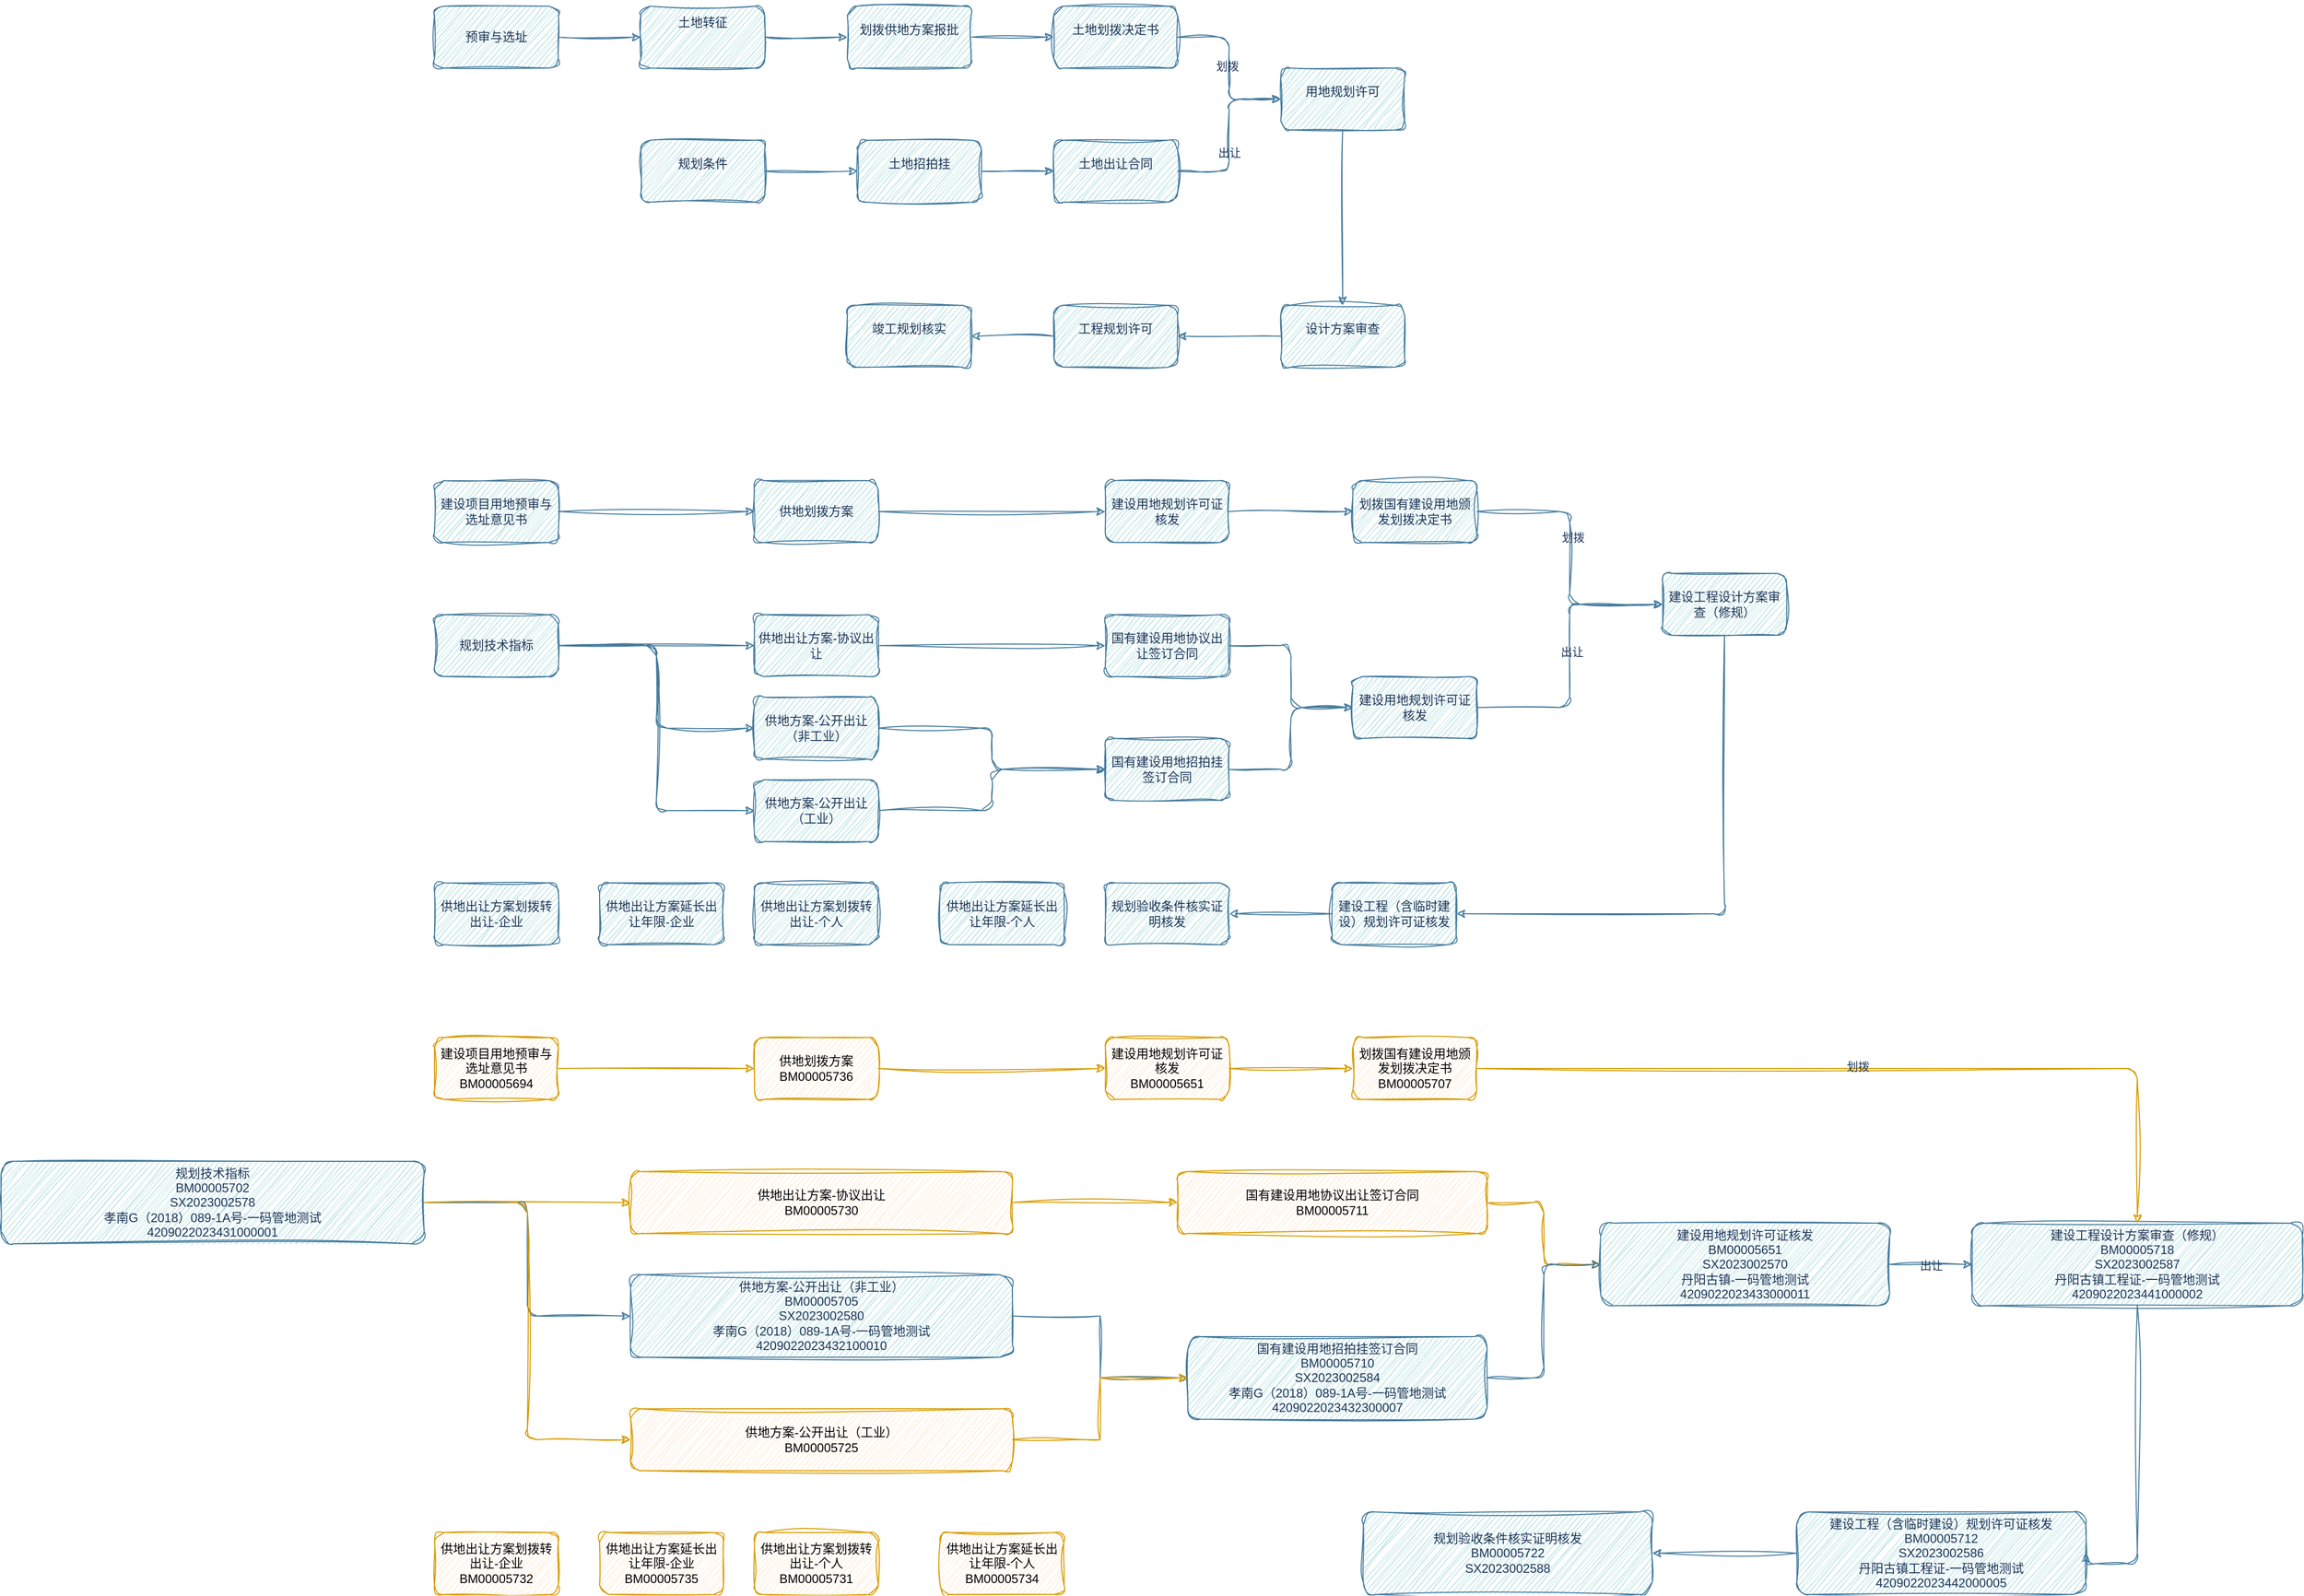 <mxfile version="21.7.2" type="github">
  <diagram name="第 1 页" id="aw-wVuxeQRiTpPF4VpSv">
    <mxGraphModel dx="3295" dy="557" grid="1" gridSize="10" guides="1" tooltips="1" connect="1" arrows="1" fold="1" page="1" pageScale="1" pageWidth="2339" pageHeight="3300" math="0" shadow="0">
      <root>
        <mxCell id="0" />
        <mxCell id="1" parent="0" />
        <mxCell id="XbH7AC_qgNwCNuD4yxMm-6" value="" style="edgeStyle=orthogonalEdgeStyle;rounded=1;orthogonalLoop=1;jettySize=auto;html=1;sketch=1;curveFitting=1;jiggle=2;labelBackgroundColor=none;strokeColor=#457B9D;fontColor=default;" parent="1" source="XbH7AC_qgNwCNuD4yxMm-3" target="XbH7AC_qgNwCNuD4yxMm-5" edge="1">
          <mxGeometry relative="1" as="geometry" />
        </mxCell>
        <mxCell id="XbH7AC_qgNwCNuD4yxMm-3" value="预审与选址" style="rounded=1;whiteSpace=wrap;html=1;sketch=1;curveFitting=1;jiggle=2;labelBackgroundColor=none;fillColor=#A8DADC;strokeColor=#457B9D;fontColor=#1D3557;" parent="1" vertex="1">
          <mxGeometry x="410" y="330" width="120" height="60" as="geometry" />
        </mxCell>
        <mxCell id="XbH7AC_qgNwCNuD4yxMm-8" value="" style="edgeStyle=orthogonalEdgeStyle;rounded=1;orthogonalLoop=1;jettySize=auto;html=1;sketch=1;curveFitting=1;jiggle=2;labelBackgroundColor=none;strokeColor=#457B9D;fontColor=default;" parent="1" source="XbH7AC_qgNwCNuD4yxMm-5" target="XbH7AC_qgNwCNuD4yxMm-7" edge="1">
          <mxGeometry relative="1" as="geometry" />
        </mxCell>
        <mxCell id="XbH7AC_qgNwCNuD4yxMm-5" value="&#xa;土地转征&#xa;&#xa;&#xa;" style="rounded=1;whiteSpace=wrap;html=1;sketch=1;curveFitting=1;jiggle=2;labelBackgroundColor=none;fillColor=#A8DADC;strokeColor=#457B9D;fontColor=#1D3557;" parent="1" vertex="1">
          <mxGeometry x="610" y="330" width="120" height="60" as="geometry" />
        </mxCell>
        <mxCell id="XbH7AC_qgNwCNuD4yxMm-10" value="" style="edgeStyle=orthogonalEdgeStyle;rounded=1;orthogonalLoop=1;jettySize=auto;html=1;sketch=1;curveFitting=1;jiggle=2;labelBackgroundColor=none;strokeColor=#457B9D;fontColor=default;" parent="1" source="XbH7AC_qgNwCNuD4yxMm-7" target="XbH7AC_qgNwCNuD4yxMm-9" edge="1">
          <mxGeometry relative="1" as="geometry" />
        </mxCell>
        <mxCell id="XbH7AC_qgNwCNuD4yxMm-7" value="&#xa;划拨供地方案报批&#xa;&#xa;" style="rounded=1;whiteSpace=wrap;html=1;sketch=1;curveFitting=1;jiggle=2;labelBackgroundColor=none;fillColor=#A8DADC;strokeColor=#457B9D;fontColor=#1D3557;" parent="1" vertex="1">
          <mxGeometry x="810" y="330" width="120" height="60" as="geometry" />
        </mxCell>
        <mxCell id="XbH7AC_qgNwCNuD4yxMm-21" value="" style="edgeStyle=orthogonalEdgeStyle;rounded=1;orthogonalLoop=1;jettySize=auto;html=1;sketch=1;curveFitting=1;jiggle=2;labelBackgroundColor=none;strokeColor=#457B9D;fontColor=default;" parent="1" source="XbH7AC_qgNwCNuD4yxMm-9" target="XbH7AC_qgNwCNuD4yxMm-20" edge="1">
          <mxGeometry relative="1" as="geometry" />
        </mxCell>
        <mxCell id="XbH7AC_qgNwCNuD4yxMm-24" value="划拨" style="edgeLabel;html=1;align=center;verticalAlign=middle;resizable=0;points=[];sketch=1;curveFitting=1;jiggle=2;rounded=1;labelBackgroundColor=none;fontColor=#1D3557;" parent="XbH7AC_qgNwCNuD4yxMm-21" vertex="1" connectable="0">
          <mxGeometry x="-0.025" y="-2" relative="1" as="geometry">
            <mxPoint as="offset" />
          </mxGeometry>
        </mxCell>
        <mxCell id="XbH7AC_qgNwCNuD4yxMm-9" value="&#xa;土地划拨决定书&#xa;&#xa;" style="rounded=1;whiteSpace=wrap;html=1;sketch=1;curveFitting=1;jiggle=2;labelBackgroundColor=none;fillColor=#A8DADC;strokeColor=#457B9D;fontColor=#1D3557;" parent="1" vertex="1">
          <mxGeometry x="1010" y="330" width="120" height="60" as="geometry" />
        </mxCell>
        <mxCell id="XbH7AC_qgNwCNuD4yxMm-15" value="" style="edgeStyle=orthogonalEdgeStyle;rounded=1;orthogonalLoop=1;jettySize=auto;html=1;sketch=1;curveFitting=1;jiggle=2;labelBackgroundColor=none;strokeColor=#457B9D;fontColor=default;" parent="1" source="XbH7AC_qgNwCNuD4yxMm-16" target="XbH7AC_qgNwCNuD4yxMm-18" edge="1">
          <mxGeometry relative="1" as="geometry" />
        </mxCell>
        <mxCell id="XbH7AC_qgNwCNuD4yxMm-16" value="&#xa;规划条件&#xa;&#xa;" style="rounded=1;whiteSpace=wrap;html=1;sketch=1;curveFitting=1;jiggle=2;labelBackgroundColor=none;fillColor=#A8DADC;strokeColor=#457B9D;fontColor=#1D3557;" parent="1" vertex="1">
          <mxGeometry x="610" y="460" width="120" height="60" as="geometry" />
        </mxCell>
        <mxCell id="XbH7AC_qgNwCNuD4yxMm-17" value="" style="edgeStyle=orthogonalEdgeStyle;rounded=1;orthogonalLoop=1;jettySize=auto;html=1;sketch=1;curveFitting=1;jiggle=2;labelBackgroundColor=none;strokeColor=#457B9D;fontColor=default;" parent="1" source="XbH7AC_qgNwCNuD4yxMm-18" target="XbH7AC_qgNwCNuD4yxMm-19" edge="1">
          <mxGeometry relative="1" as="geometry" />
        </mxCell>
        <mxCell id="XbH7AC_qgNwCNuD4yxMm-18" value="&#xa;土地招拍挂&#xa;&#xa;" style="rounded=1;whiteSpace=wrap;html=1;sketch=1;curveFitting=1;jiggle=2;labelBackgroundColor=none;fillColor=#A8DADC;strokeColor=#457B9D;fontColor=#1D3557;" parent="1" vertex="1">
          <mxGeometry x="820" y="460" width="120" height="60" as="geometry" />
        </mxCell>
        <mxCell id="XbH7AC_qgNwCNuD4yxMm-22" style="edgeStyle=orthogonalEdgeStyle;rounded=1;orthogonalLoop=1;jettySize=auto;html=1;entryX=0;entryY=0.5;entryDx=0;entryDy=0;sketch=1;curveFitting=1;jiggle=2;labelBackgroundColor=none;strokeColor=#457B9D;fontColor=default;" parent="1" source="XbH7AC_qgNwCNuD4yxMm-19" target="XbH7AC_qgNwCNuD4yxMm-20" edge="1">
          <mxGeometry relative="1" as="geometry" />
        </mxCell>
        <mxCell id="XbH7AC_qgNwCNuD4yxMm-23" value="出让" style="edgeLabel;html=1;align=center;verticalAlign=middle;resizable=0;points=[];sketch=1;curveFitting=1;jiggle=2;rounded=1;labelBackgroundColor=none;fontColor=#1D3557;" parent="XbH7AC_qgNwCNuD4yxMm-22" vertex="1" connectable="0">
          <mxGeometry x="-0.2" relative="1" as="geometry">
            <mxPoint as="offset" />
          </mxGeometry>
        </mxCell>
        <mxCell id="XbH7AC_qgNwCNuD4yxMm-19" value="&#xa;土地出让合同&#xa;&#xa;" style="rounded=1;whiteSpace=wrap;html=1;sketch=1;curveFitting=1;jiggle=2;labelBackgroundColor=none;fillColor=#A8DADC;strokeColor=#457B9D;fontColor=#1D3557;" parent="1" vertex="1">
          <mxGeometry x="1010" y="460" width="120" height="60" as="geometry" />
        </mxCell>
        <mxCell id="XbH7AC_qgNwCNuD4yxMm-27" value="" style="edgeStyle=orthogonalEdgeStyle;rounded=1;orthogonalLoop=1;jettySize=auto;html=1;sketch=1;curveFitting=1;jiggle=2;labelBackgroundColor=none;strokeColor=#457B9D;fontColor=default;" parent="1" source="XbH7AC_qgNwCNuD4yxMm-20" target="XbH7AC_qgNwCNuD4yxMm-26" edge="1">
          <mxGeometry relative="1" as="geometry" />
        </mxCell>
        <mxCell id="XbH7AC_qgNwCNuD4yxMm-20" value="&#xa;用地规划许可&#xa;&#xa;" style="rounded=1;whiteSpace=wrap;html=1;sketch=1;curveFitting=1;jiggle=2;labelBackgroundColor=none;fillColor=#A8DADC;strokeColor=#457B9D;fontColor=#1D3557;" parent="1" vertex="1">
          <mxGeometry x="1230" y="390" width="120" height="60" as="geometry" />
        </mxCell>
        <mxCell id="XbH7AC_qgNwCNuD4yxMm-30" value="" style="edgeStyle=orthogonalEdgeStyle;rounded=1;orthogonalLoop=1;jettySize=auto;html=1;sketch=1;curveFitting=1;jiggle=2;labelBackgroundColor=none;strokeColor=#457B9D;fontColor=default;" parent="1" source="XbH7AC_qgNwCNuD4yxMm-26" target="XbH7AC_qgNwCNuD4yxMm-29" edge="1">
          <mxGeometry relative="1" as="geometry" />
        </mxCell>
        <mxCell id="XbH7AC_qgNwCNuD4yxMm-26" value="&#xa;设计方案审查&#xa;&#xa;" style="rounded=1;whiteSpace=wrap;html=1;sketch=1;curveFitting=1;jiggle=2;labelBackgroundColor=none;fillColor=#A8DADC;strokeColor=#457B9D;fontColor=#1D3557;" parent="1" vertex="1">
          <mxGeometry x="1230" y="620" width="120" height="60" as="geometry" />
        </mxCell>
        <mxCell id="XbH7AC_qgNwCNuD4yxMm-32" value="" style="edgeStyle=orthogonalEdgeStyle;rounded=1;orthogonalLoop=1;jettySize=auto;html=1;sketch=1;curveFitting=1;jiggle=2;labelBackgroundColor=none;strokeColor=#457B9D;fontColor=default;" parent="1" source="XbH7AC_qgNwCNuD4yxMm-29" target="XbH7AC_qgNwCNuD4yxMm-31" edge="1">
          <mxGeometry relative="1" as="geometry" />
        </mxCell>
        <mxCell id="XbH7AC_qgNwCNuD4yxMm-29" value="&#xa;工程规划许可 &#xa;&#xa;" style="rounded=1;whiteSpace=wrap;html=1;sketch=1;curveFitting=1;jiggle=2;labelBackgroundColor=none;fillColor=#A8DADC;strokeColor=#457B9D;fontColor=#1D3557;" parent="1" vertex="1">
          <mxGeometry x="1010" y="620" width="120" height="60" as="geometry" />
        </mxCell>
        <mxCell id="XbH7AC_qgNwCNuD4yxMm-31" value="&#xa;竣工规划核实&#xa;&#xa;" style="rounded=1;whiteSpace=wrap;html=1;sketch=1;curveFitting=1;jiggle=2;labelBackgroundColor=none;fillColor=#A8DADC;strokeColor=#457B9D;fontColor=#1D3557;" parent="1" vertex="1">
          <mxGeometry x="810" y="620" width="120" height="60" as="geometry" />
        </mxCell>
        <mxCell id="GNi9PzP3OeLfMleuXuzR-27" value="" style="edgeStyle=orthogonalEdgeStyle;rounded=1;orthogonalLoop=1;jettySize=auto;html=1;entryX=0;entryY=0.5;entryDx=0;entryDy=0;sketch=1;curveFitting=1;jiggle=2;labelBackgroundColor=none;strokeColor=#457B9D;fontColor=default;" parent="1" source="GNi9PzP3OeLfMleuXuzR-2" target="GNi9PzP3OeLfMleuXuzR-25" edge="1">
          <mxGeometry relative="1" as="geometry" />
        </mxCell>
        <mxCell id="GNi9PzP3OeLfMleuXuzR-2" value="建设项目用地预审与选址意见书" style="rounded=1;whiteSpace=wrap;html=1;sketch=1;curveFitting=1;jiggle=2;labelBackgroundColor=none;fillColor=#A8DADC;strokeColor=#457B9D;fontColor=#1D3557;" parent="1" vertex="1">
          <mxGeometry x="410" y="790" width="120" height="60" as="geometry" />
        </mxCell>
        <mxCell id="GNi9PzP3OeLfMleuXuzR-44" style="edgeStyle=orthogonalEdgeStyle;rounded=1;orthogonalLoop=1;jettySize=auto;html=1;sketch=1;curveFitting=1;jiggle=2;labelBackgroundColor=none;strokeColor=#457B9D;fontColor=default;" parent="1" source="GNi9PzP3OeLfMleuXuzR-11" target="GNi9PzP3OeLfMleuXuzR-31" edge="1">
          <mxGeometry relative="1" as="geometry" />
        </mxCell>
        <mxCell id="GNi9PzP3OeLfMleuXuzR-45" style="edgeStyle=orthogonalEdgeStyle;rounded=1;orthogonalLoop=1;jettySize=auto;html=1;entryX=0;entryY=0.5;entryDx=0;entryDy=0;sketch=1;curveFitting=1;jiggle=2;labelBackgroundColor=none;strokeColor=#457B9D;fontColor=default;" parent="1" source="GNi9PzP3OeLfMleuXuzR-11" target="GNi9PzP3OeLfMleuXuzR-33" edge="1">
          <mxGeometry relative="1" as="geometry" />
        </mxCell>
        <mxCell id="GNi9PzP3OeLfMleuXuzR-46" style="edgeStyle=orthogonalEdgeStyle;rounded=1;orthogonalLoop=1;jettySize=auto;html=1;entryX=0;entryY=0.5;entryDx=0;entryDy=0;sketch=1;curveFitting=1;jiggle=2;labelBackgroundColor=none;strokeColor=#457B9D;fontColor=default;" parent="1" source="GNi9PzP3OeLfMleuXuzR-11" target="GNi9PzP3OeLfMleuXuzR-40" edge="1">
          <mxGeometry relative="1" as="geometry" />
        </mxCell>
        <mxCell id="GNi9PzP3OeLfMleuXuzR-11" value="规划技术指标" style="rounded=1;whiteSpace=wrap;html=1;sketch=1;curveFitting=1;jiggle=2;labelBackgroundColor=none;fillColor=#A8DADC;strokeColor=#457B9D;fontColor=#1D3557;" parent="1" vertex="1">
          <mxGeometry x="410" y="920" width="120" height="60" as="geometry" />
        </mxCell>
        <mxCell id="GNi9PzP3OeLfMleuXuzR-92" style="edgeStyle=orthogonalEdgeStyle;rounded=1;orthogonalLoop=1;jettySize=auto;html=1;entryX=0;entryY=0.5;entryDx=0;entryDy=0;sketch=1;curveFitting=1;jiggle=2;labelBackgroundColor=none;strokeColor=#457B9D;fontColor=default;" parent="1" source="GNi9PzP3OeLfMleuXuzR-16" target="GNi9PzP3OeLfMleuXuzR-91" edge="1">
          <mxGeometry relative="1" as="geometry" />
        </mxCell>
        <mxCell id="GNi9PzP3OeLfMleuXuzR-16" value="国有建设用地协议出让签订合同" style="rounded=1;whiteSpace=wrap;html=1;sketch=1;curveFitting=1;jiggle=2;labelBackgroundColor=none;fillColor=#A8DADC;strokeColor=#457B9D;fontColor=#1D3557;" parent="1" vertex="1">
          <mxGeometry x="1060" y="920" width="120" height="60" as="geometry" />
        </mxCell>
        <mxCell id="GNi9PzP3OeLfMleuXuzR-19" value="" style="edgeStyle=orthogonalEdgeStyle;rounded=1;orthogonalLoop=1;jettySize=auto;html=1;entryX=1;entryY=0.5;entryDx=0;entryDy=0;sketch=1;curveFitting=1;jiggle=2;labelBackgroundColor=none;strokeColor=#457B9D;fontColor=default;" parent="1" source="GNi9PzP3OeLfMleuXuzR-20" target="GNi9PzP3OeLfMleuXuzR-22" edge="1">
          <mxGeometry relative="1" as="geometry">
            <Array as="points">
              <mxPoint x="1660" y="1210" />
            </Array>
          </mxGeometry>
        </mxCell>
        <mxCell id="GNi9PzP3OeLfMleuXuzR-20" value="建设工程设计方案审查（修规）" style="rounded=1;whiteSpace=wrap;html=1;sketch=1;curveFitting=1;jiggle=2;labelBackgroundColor=none;fillColor=#A8DADC;strokeColor=#457B9D;fontColor=#1D3557;" parent="1" vertex="1">
          <mxGeometry x="1600" y="880" width="120" height="60" as="geometry" />
        </mxCell>
        <mxCell id="GNi9PzP3OeLfMleuXuzR-21" value="" style="edgeStyle=orthogonalEdgeStyle;rounded=1;orthogonalLoop=1;jettySize=auto;html=1;sketch=1;curveFitting=1;jiggle=2;labelBackgroundColor=none;strokeColor=#457B9D;fontColor=default;" parent="1" source="GNi9PzP3OeLfMleuXuzR-22" target="GNi9PzP3OeLfMleuXuzR-23" edge="1">
          <mxGeometry relative="1" as="geometry" />
        </mxCell>
        <mxCell id="GNi9PzP3OeLfMleuXuzR-22" value="建设工程（含临时建设）规划许可证核发" style="rounded=1;whiteSpace=wrap;html=1;sketch=1;curveFitting=1;jiggle=2;labelBackgroundColor=none;fillColor=#A8DADC;strokeColor=#457B9D;fontColor=#1D3557;" parent="1" vertex="1">
          <mxGeometry x="1280" y="1180" width="120" height="60" as="geometry" />
        </mxCell>
        <mxCell id="GNi9PzP3OeLfMleuXuzR-23" value="规划验收条件核实证明核发" style="rounded=1;whiteSpace=wrap;html=1;sketch=1;curveFitting=1;jiggle=2;labelBackgroundColor=none;fillColor=#A8DADC;strokeColor=#457B9D;fontColor=#1D3557;" parent="1" vertex="1">
          <mxGeometry x="1060" y="1180" width="120" height="60" as="geometry" />
        </mxCell>
        <mxCell id="GNi9PzP3OeLfMleuXuzR-30" style="edgeStyle=orthogonalEdgeStyle;rounded=1;orthogonalLoop=1;jettySize=auto;html=1;entryX=0;entryY=0.5;entryDx=0;entryDy=0;sketch=1;curveFitting=1;jiggle=2;labelBackgroundColor=none;strokeColor=#457B9D;fontColor=default;" parent="1" source="GNi9PzP3OeLfMleuXuzR-25" target="GNi9PzP3OeLfMleuXuzR-88" edge="1">
          <mxGeometry relative="1" as="geometry">
            <mxPoint x="1060" y="820.0" as="targetPoint" />
          </mxGeometry>
        </mxCell>
        <mxCell id="GNi9PzP3OeLfMleuXuzR-25" value="供地划拨方案" style="rounded=1;whiteSpace=wrap;html=1;sketch=1;curveFitting=1;jiggle=2;labelBackgroundColor=none;fillColor=#A8DADC;strokeColor=#457B9D;fontColor=#1D3557;" parent="1" vertex="1">
          <mxGeometry x="720" y="790" width="120" height="60" as="geometry" />
        </mxCell>
        <mxCell id="GNi9PzP3OeLfMleuXuzR-39" style="edgeStyle=orthogonalEdgeStyle;rounded=1;orthogonalLoop=1;jettySize=auto;html=1;entryX=0;entryY=0.5;entryDx=0;entryDy=0;sketch=1;curveFitting=1;jiggle=2;labelBackgroundColor=none;strokeColor=#457B9D;fontColor=default;" parent="1" source="GNi9PzP3OeLfMleuXuzR-31" target="GNi9PzP3OeLfMleuXuzR-16" edge="1">
          <mxGeometry relative="1" as="geometry" />
        </mxCell>
        <mxCell id="GNi9PzP3OeLfMleuXuzR-31" value="供地出让方案-协议出让" style="rounded=1;whiteSpace=wrap;html=1;sketch=1;curveFitting=1;jiggle=2;labelBackgroundColor=none;fillColor=#A8DADC;strokeColor=#457B9D;fontColor=#1D3557;" parent="1" vertex="1">
          <mxGeometry x="720" y="920" width="120" height="60" as="geometry" />
        </mxCell>
        <mxCell id="GNi9PzP3OeLfMleuXuzR-42" style="edgeStyle=orthogonalEdgeStyle;rounded=1;orthogonalLoop=1;jettySize=auto;html=1;entryX=0;entryY=0.5;entryDx=0;entryDy=0;sketch=1;curveFitting=1;jiggle=2;labelBackgroundColor=none;strokeColor=#457B9D;fontColor=default;" parent="1" source="GNi9PzP3OeLfMleuXuzR-33" target="GNi9PzP3OeLfMleuXuzR-37" edge="1">
          <mxGeometry relative="1" as="geometry">
            <Array as="points">
              <mxPoint x="950" y="1030" />
              <mxPoint x="950" y="1070" />
            </Array>
          </mxGeometry>
        </mxCell>
        <mxCell id="GNi9PzP3OeLfMleuXuzR-33" value="供地方案-公开出让（非工业）" style="rounded=1;whiteSpace=wrap;html=1;sketch=1;curveFitting=1;jiggle=2;labelBackgroundColor=none;fillColor=#A8DADC;strokeColor=#457B9D;fontColor=#1D3557;" parent="1" vertex="1">
          <mxGeometry x="720" y="1000" width="120" height="60" as="geometry" />
        </mxCell>
        <mxCell id="GNi9PzP3OeLfMleuXuzR-93" style="edgeStyle=orthogonalEdgeStyle;rounded=1;orthogonalLoop=1;jettySize=auto;html=1;entryX=0;entryY=0.5;entryDx=0;entryDy=0;sketch=1;curveFitting=1;jiggle=2;labelBackgroundColor=none;strokeColor=#457B9D;fontColor=default;" parent="1" source="GNi9PzP3OeLfMleuXuzR-37" target="GNi9PzP3OeLfMleuXuzR-91" edge="1">
          <mxGeometry relative="1" as="geometry" />
        </mxCell>
        <mxCell id="GNi9PzP3OeLfMleuXuzR-37" value="国有建设用地招拍挂签订合同" style="rounded=1;whiteSpace=wrap;html=1;sketch=1;curveFitting=1;jiggle=2;labelBackgroundColor=none;fillColor=#A8DADC;strokeColor=#457B9D;fontColor=#1D3557;" parent="1" vertex="1">
          <mxGeometry x="1060" y="1040" width="120" height="60" as="geometry" />
        </mxCell>
        <mxCell id="GNi9PzP3OeLfMleuXuzR-41" style="edgeStyle=orthogonalEdgeStyle;rounded=1;orthogonalLoop=1;jettySize=auto;html=1;entryX=0;entryY=0.5;entryDx=0;entryDy=0;sketch=1;curveFitting=1;jiggle=2;labelBackgroundColor=none;strokeColor=#457B9D;fontColor=default;" parent="1" source="GNi9PzP3OeLfMleuXuzR-40" target="GNi9PzP3OeLfMleuXuzR-37" edge="1">
          <mxGeometry relative="1" as="geometry">
            <Array as="points">
              <mxPoint x="950" y="1110" />
              <mxPoint x="950" y="1070" />
            </Array>
          </mxGeometry>
        </mxCell>
        <mxCell id="GNi9PzP3OeLfMleuXuzR-40" value="供地方案-公开出让（工业）" style="rounded=1;whiteSpace=wrap;html=1;sketch=1;curveFitting=1;jiggle=2;labelBackgroundColor=none;fillColor=#A8DADC;strokeColor=#457B9D;fontColor=#1D3557;" parent="1" vertex="1">
          <mxGeometry x="720" y="1080" width="120" height="60" as="geometry" />
        </mxCell>
        <mxCell id="GNi9PzP3OeLfMleuXuzR-47" value="供地出让方案划拨转出让-企业" style="rounded=1;whiteSpace=wrap;html=1;sketch=1;curveFitting=1;jiggle=2;labelBackgroundColor=none;fillColor=#A8DADC;strokeColor=#457B9D;fontColor=#1D3557;" parent="1" vertex="1">
          <mxGeometry x="410" y="1180" width="120" height="60" as="geometry" />
        </mxCell>
        <mxCell id="GNi9PzP3OeLfMleuXuzR-48" value="供地出让方案延长出让年限-企业" style="rounded=1;whiteSpace=wrap;html=1;sketch=1;curveFitting=1;jiggle=2;labelBackgroundColor=none;fillColor=#A8DADC;strokeColor=#457B9D;fontColor=#1D3557;" parent="1" vertex="1">
          <mxGeometry x="570" y="1180" width="120" height="60" as="geometry" />
        </mxCell>
        <mxCell id="GNi9PzP3OeLfMleuXuzR-49" value="供地出让方案划拨转出让-个人" style="rounded=1;whiteSpace=wrap;html=1;sketch=1;curveFitting=1;jiggle=2;labelBackgroundColor=none;fillColor=#A8DADC;strokeColor=#457B9D;fontColor=#1D3557;" parent="1" vertex="1">
          <mxGeometry x="720" y="1180" width="120" height="60" as="geometry" />
        </mxCell>
        <mxCell id="GNi9PzP3OeLfMleuXuzR-50" value="供地出让方案延长出让年限-个人" style="rounded=1;whiteSpace=wrap;html=1;sketch=1;curveFitting=1;jiggle=2;labelBackgroundColor=none;fillColor=#A8DADC;strokeColor=#457B9D;fontColor=#1D3557;" parent="1" vertex="1">
          <mxGeometry x="900" y="1180" width="120" height="60" as="geometry" />
        </mxCell>
        <mxCell id="GNi9PzP3OeLfMleuXuzR-95" style="edgeStyle=orthogonalEdgeStyle;rounded=1;orthogonalLoop=1;jettySize=auto;html=1;entryX=0;entryY=0.5;entryDx=0;entryDy=0;sketch=1;curveFitting=1;jiggle=2;labelBackgroundColor=none;strokeColor=#457B9D;fontColor=default;" parent="1" source="GNi9PzP3OeLfMleuXuzR-88" target="GNi9PzP3OeLfMleuXuzR-94" edge="1">
          <mxGeometry relative="1" as="geometry" />
        </mxCell>
        <mxCell id="GNi9PzP3OeLfMleuXuzR-88" value="建设用地规划许可证核发" style="rounded=1;whiteSpace=wrap;html=1;sketch=1;curveFitting=1;jiggle=2;labelBackgroundColor=none;fillColor=#A8DADC;strokeColor=#457B9D;fontColor=#1D3557;" parent="1" vertex="1">
          <mxGeometry x="1060" y="790" width="120" height="60" as="geometry" />
        </mxCell>
        <mxCell id="GNi9PzP3OeLfMleuXuzR-97" style="edgeStyle=orthogonalEdgeStyle;rounded=1;orthogonalLoop=1;jettySize=auto;html=1;entryX=0;entryY=0.5;entryDx=0;entryDy=0;sketch=1;curveFitting=1;jiggle=2;labelBackgroundColor=none;strokeColor=#457B9D;fontColor=default;" parent="1" source="GNi9PzP3OeLfMleuXuzR-91" target="GNi9PzP3OeLfMleuXuzR-20" edge="1">
          <mxGeometry relative="1" as="geometry" />
        </mxCell>
        <mxCell id="GNi9PzP3OeLfMleuXuzR-134" value="出让" style="edgeLabel;html=1;align=center;verticalAlign=middle;resizable=0;points=[];sketch=1;curveFitting=1;jiggle=2;rounded=1;labelBackgroundColor=none;fontColor=#1D3557;" parent="GNi9PzP3OeLfMleuXuzR-97" vertex="1" connectable="0">
          <mxGeometry x="0.021" y="-2" relative="1" as="geometry">
            <mxPoint y="-1" as="offset" />
          </mxGeometry>
        </mxCell>
        <mxCell id="GNi9PzP3OeLfMleuXuzR-91" value="建设用地规划许可证核发" style="rounded=1;whiteSpace=wrap;html=1;sketch=1;curveFitting=1;jiggle=2;labelBackgroundColor=none;fillColor=#A8DADC;strokeColor=#457B9D;fontColor=#1D3557;" parent="1" vertex="1">
          <mxGeometry x="1300" y="980" width="120" height="60" as="geometry" />
        </mxCell>
        <mxCell id="GNi9PzP3OeLfMleuXuzR-96" style="edgeStyle=orthogonalEdgeStyle;rounded=1;orthogonalLoop=1;jettySize=auto;html=1;entryX=0;entryY=0.5;entryDx=0;entryDy=0;sketch=1;curveFitting=1;jiggle=2;labelBackgroundColor=none;strokeColor=#457B9D;fontColor=default;" parent="1" source="GNi9PzP3OeLfMleuXuzR-94" target="GNi9PzP3OeLfMleuXuzR-20" edge="1">
          <mxGeometry relative="1" as="geometry" />
        </mxCell>
        <mxCell id="GNi9PzP3OeLfMleuXuzR-133" value="划拨" style="edgeLabel;html=1;align=center;verticalAlign=middle;resizable=0;points=[];sketch=1;curveFitting=1;jiggle=2;rounded=1;labelBackgroundColor=none;fontColor=#1D3557;" parent="GNi9PzP3OeLfMleuXuzR-96" vertex="1" connectable="0">
          <mxGeometry x="-0.153" y="3" relative="1" as="geometry">
            <mxPoint as="offset" />
          </mxGeometry>
        </mxCell>
        <mxCell id="GNi9PzP3OeLfMleuXuzR-94" value="划拨国有建设用地颁发划拨决定书" style="rounded=1;whiteSpace=wrap;html=1;sketch=1;curveFitting=1;jiggle=2;labelBackgroundColor=none;fillColor=#A8DADC;strokeColor=#457B9D;fontColor=#1D3557;" parent="1" vertex="1">
          <mxGeometry x="1300" y="790" width="120" height="60" as="geometry" />
        </mxCell>
        <mxCell id="GNi9PzP3OeLfMleuXuzR-98" value="" style="edgeStyle=orthogonalEdgeStyle;rounded=1;orthogonalLoop=1;jettySize=auto;html=1;entryX=0;entryY=0.5;entryDx=0;entryDy=0;sketch=1;curveFitting=1;jiggle=2;labelBackgroundColor=none;strokeColor=#d79b00;fontColor=default;fillColor=#ffe6cc;" parent="1" source="GNi9PzP3OeLfMleuXuzR-99" target="GNi9PzP3OeLfMleuXuzR-112" edge="1">
          <mxGeometry relative="1" as="geometry" />
        </mxCell>
        <mxCell id="GNi9PzP3OeLfMleuXuzR-99" value="建设项目用地预审与选址意见书&lt;br style=&quot;border-color: var(--border-color);&quot;&gt;BM00005694" style="rounded=1;whiteSpace=wrap;html=1;sketch=1;curveFitting=1;jiggle=2;labelBackgroundColor=none;fillColor=#ffe6cc;strokeColor=#d79b00;" parent="1" vertex="1">
          <mxGeometry x="410" y="1330" width="120" height="60" as="geometry" />
        </mxCell>
        <mxCell id="GNi9PzP3OeLfMleuXuzR-100" style="edgeStyle=orthogonalEdgeStyle;rounded=1;orthogonalLoop=1;jettySize=auto;html=1;sketch=1;curveFitting=1;jiggle=2;labelBackgroundColor=none;strokeColor=#d79b00;fontColor=default;fillColor=#ffe6cc;" parent="1" source="GNi9PzP3OeLfMleuXuzR-103" target="GNi9PzP3OeLfMleuXuzR-114" edge="1">
          <mxGeometry relative="1" as="geometry" />
        </mxCell>
        <mxCell id="ZNQuz5558hOOkFR-XWxL-2" style="edgeStyle=orthogonalEdgeStyle;rounded=1;hachureGap=4;orthogonalLoop=1;jettySize=auto;html=1;entryX=0;entryY=0.5;entryDx=0;entryDy=0;fontFamily=Architects Daughter;fontSource=https%3A%2F%2Ffonts.googleapis.com%2Fcss%3Ffamily%3DArchitects%2BDaughter;fontSize=16;sketch=1;curveFitting=1;jiggle=2;labelBackgroundColor=none;strokeColor=#457B9D;fontColor=default;" edge="1" parent="1" source="GNi9PzP3OeLfMleuXuzR-103" target="GNi9PzP3OeLfMleuXuzR-116">
          <mxGeometry relative="1" as="geometry">
            <Array as="points">
              <mxPoint x="500" y="1490" />
              <mxPoint x="500" y="1600" />
            </Array>
          </mxGeometry>
        </mxCell>
        <mxCell id="ZNQuz5558hOOkFR-XWxL-3" style="edgeStyle=orthogonalEdgeStyle;rounded=1;hachureGap=4;orthogonalLoop=1;jettySize=auto;html=1;entryX=0;entryY=0.5;entryDx=0;entryDy=0;fontFamily=Architects Daughter;fontSource=https%3A%2F%2Ffonts.googleapis.com%2Fcss%3Ffamily%3DArchitects%2BDaughter;fontSize=16;sketch=1;curveFitting=1;jiggle=2;labelBackgroundColor=none;strokeColor=#d79b00;fontColor=default;fillColor=#ffe6cc;" edge="1" parent="1" source="GNi9PzP3OeLfMleuXuzR-103" target="GNi9PzP3OeLfMleuXuzR-120">
          <mxGeometry relative="1" as="geometry" />
        </mxCell>
        <mxCell id="GNi9PzP3OeLfMleuXuzR-103" value="规划技术指标&lt;br style=&quot;border-color: var(--border-color);&quot;&gt;BM00005702&lt;br&gt;SX2023002578&lt;br&gt;孝南G（2018）089-1A号-一码管地测试&lt;br&gt;4209022023431000001" style="rounded=1;whiteSpace=wrap;html=1;sketch=1;curveFitting=1;jiggle=2;labelBackgroundColor=none;fillColor=#A8DADC;strokeColor=#457B9D;fontColor=#1D3557;" parent="1" vertex="1">
          <mxGeometry x="-10" y="1450" width="410" height="80" as="geometry" />
        </mxCell>
        <mxCell id="GNi9PzP3OeLfMleuXuzR-104" style="edgeStyle=orthogonalEdgeStyle;rounded=1;orthogonalLoop=1;jettySize=auto;html=1;entryX=0;entryY=0.5;entryDx=0;entryDy=0;sketch=1;curveFitting=1;jiggle=2;labelBackgroundColor=none;strokeColor=#d79b00;fontColor=default;fillColor=#ffe6cc;" parent="1" source="GNi9PzP3OeLfMleuXuzR-105" target="GNi9PzP3OeLfMleuXuzR-128" edge="1">
          <mxGeometry relative="1" as="geometry" />
        </mxCell>
        <mxCell id="GNi9PzP3OeLfMleuXuzR-105" value="国有建设用地协议出让签订合同&lt;br style=&quot;border-color: var(--border-color);&quot;&gt;BM00005711" style="rounded=1;whiteSpace=wrap;html=1;sketch=1;curveFitting=1;jiggle=2;labelBackgroundColor=none;fillColor=#ffe6cc;strokeColor=#d79b00;" parent="1" vertex="1">
          <mxGeometry x="1130" y="1460" width="300" height="60" as="geometry" />
        </mxCell>
        <mxCell id="GNi9PzP3OeLfMleuXuzR-106" value="" style="edgeStyle=orthogonalEdgeStyle;rounded=1;orthogonalLoop=1;jettySize=auto;html=1;entryX=1;entryY=0.5;entryDx=0;entryDy=0;sketch=1;curveFitting=1;jiggle=2;labelBackgroundColor=none;strokeColor=#457B9D;fontColor=default;" parent="1" source="GNi9PzP3OeLfMleuXuzR-107" target="GNi9PzP3OeLfMleuXuzR-109" edge="1">
          <mxGeometry relative="1" as="geometry">
            <Array as="points">
              <mxPoint x="2060" y="1840" />
            </Array>
          </mxGeometry>
        </mxCell>
        <mxCell id="GNi9PzP3OeLfMleuXuzR-107" value="建设工程设计方案审查（修规）&lt;br style=&quot;border-color: var(--border-color);&quot;&gt;BM00005718&lt;br&gt;SX2023002587&lt;br&gt;丹阳古镇工程证-一码管地测试&lt;br&gt;4209022023441000002&lt;br&gt;" style="rounded=1;whiteSpace=wrap;html=1;sketch=1;curveFitting=1;jiggle=2;labelBackgroundColor=none;fillColor=#A8DADC;strokeColor=#457B9D;fontColor=#1D3557;" parent="1" vertex="1">
          <mxGeometry x="1900" y="1510" width="320" height="80" as="geometry" />
        </mxCell>
        <mxCell id="GNi9PzP3OeLfMleuXuzR-108" value="" style="edgeStyle=orthogonalEdgeStyle;rounded=1;orthogonalLoop=1;jettySize=auto;html=1;sketch=1;curveFitting=1;jiggle=2;labelBackgroundColor=none;strokeColor=#457B9D;fontColor=default;" parent="1" source="GNi9PzP3OeLfMleuXuzR-109" target="GNi9PzP3OeLfMleuXuzR-110" edge="1">
          <mxGeometry relative="1" as="geometry" />
        </mxCell>
        <mxCell id="GNi9PzP3OeLfMleuXuzR-109" value="建设工程（含临时建设）规划许可证核发&lt;br style=&quot;border-color: var(--border-color);&quot;&gt;BM00005712&lt;br&gt;SX2023002586&lt;br&gt;丹阳古镇工程证-一码管地测试&lt;br&gt;4209022023442000005" style="rounded=1;whiteSpace=wrap;html=1;sketch=1;curveFitting=1;jiggle=2;labelBackgroundColor=none;fillColor=#A8DADC;strokeColor=#457B9D;fontColor=#1D3557;" parent="1" vertex="1">
          <mxGeometry x="1730" y="1790" width="280" height="80" as="geometry" />
        </mxCell>
        <mxCell id="GNi9PzP3OeLfMleuXuzR-110" value="规划验收条件核实证明核发&lt;br style=&quot;border-color: var(--border-color);&quot;&gt;BM00005722&lt;br&gt;SX2023002588" style="rounded=1;whiteSpace=wrap;html=1;sketch=1;curveFitting=1;jiggle=2;labelBackgroundColor=none;fillColor=#A8DADC;strokeColor=#457B9D;fontColor=#1D3557;" parent="1" vertex="1">
          <mxGeometry x="1310" y="1790" width="280" height="80" as="geometry" />
        </mxCell>
        <mxCell id="GNi9PzP3OeLfMleuXuzR-111" style="edgeStyle=orthogonalEdgeStyle;rounded=1;orthogonalLoop=1;jettySize=auto;html=1;entryX=0;entryY=0.5;entryDx=0;entryDy=0;sketch=1;curveFitting=1;jiggle=2;labelBackgroundColor=none;strokeColor=#d79b00;fontColor=default;fillColor=#ffe6cc;" parent="1" source="GNi9PzP3OeLfMleuXuzR-112" target="GNi9PzP3OeLfMleuXuzR-126" edge="1">
          <mxGeometry relative="1" as="geometry">
            <mxPoint x="1060" y="1360" as="targetPoint" />
          </mxGeometry>
        </mxCell>
        <mxCell id="GNi9PzP3OeLfMleuXuzR-112" value="供地划拨方案&lt;br style=&quot;border-color: var(--border-color);&quot;&gt;BM00005736" style="rounded=1;whiteSpace=wrap;html=1;sketch=1;curveFitting=1;jiggle=2;labelBackgroundColor=none;fillColor=#ffe6cc;strokeColor=#d79b00;" parent="1" vertex="1">
          <mxGeometry x="720" y="1330" width="120" height="60" as="geometry" />
        </mxCell>
        <mxCell id="GNi9PzP3OeLfMleuXuzR-113" style="edgeStyle=orthogonalEdgeStyle;rounded=1;orthogonalLoop=1;jettySize=auto;html=1;entryX=0;entryY=0.5;entryDx=0;entryDy=0;sketch=1;curveFitting=1;jiggle=2;labelBackgroundColor=none;strokeColor=#d79b00;fontColor=default;fillColor=#ffe6cc;" parent="1" source="GNi9PzP3OeLfMleuXuzR-114" target="GNi9PzP3OeLfMleuXuzR-105" edge="1">
          <mxGeometry relative="1" as="geometry" />
        </mxCell>
        <mxCell id="GNi9PzP3OeLfMleuXuzR-114" value="供地出让方案-协议出让&lt;br style=&quot;border-color: var(--border-color);&quot;&gt;BM00005730" style="rounded=1;whiteSpace=wrap;html=1;sketch=1;curveFitting=1;jiggle=2;labelBackgroundColor=none;fillColor=#ffe6cc;strokeColor=#d79b00;" parent="1" vertex="1">
          <mxGeometry x="600" y="1460" width="370" height="60" as="geometry" />
        </mxCell>
        <mxCell id="ZNQuz5558hOOkFR-XWxL-5" style="edgeStyle=orthogonalEdgeStyle;rounded=0;sketch=1;hachureGap=4;jiggle=2;curveFitting=1;orthogonalLoop=1;jettySize=auto;html=1;entryX=0;entryY=0.5;entryDx=0;entryDy=0;strokeColor=#457B9D;fontFamily=Architects Daughter;fontSource=https%3A%2F%2Ffonts.googleapis.com%2Fcss%3Ffamily%3DArchitects%2BDaughter;fontSize=16;fontColor=#1D3557;fillColor=#A8DADC;" edge="1" parent="1" source="GNi9PzP3OeLfMleuXuzR-116" target="GNi9PzP3OeLfMleuXuzR-118">
          <mxGeometry relative="1" as="geometry" />
        </mxCell>
        <mxCell id="GNi9PzP3OeLfMleuXuzR-116" value="供地方案-公开出让（非工业）&lt;br style=&quot;border-color: var(--border-color);&quot;&gt;BM00005705&lt;br&gt;SX2023002580&lt;br&gt;孝南G（2018）089-1A号-一码管地测试&lt;br&gt;4209022023432100010" style="rounded=1;whiteSpace=wrap;html=1;sketch=1;curveFitting=1;jiggle=2;labelBackgroundColor=none;fillColor=#A8DADC;strokeColor=#457B9D;fontColor=#1D3557;" parent="1" vertex="1">
          <mxGeometry x="600" y="1560" width="370" height="80" as="geometry" />
        </mxCell>
        <mxCell id="GNi9PzP3OeLfMleuXuzR-117" style="edgeStyle=orthogonalEdgeStyle;rounded=1;orthogonalLoop=1;jettySize=auto;html=1;entryX=0;entryY=0.5;entryDx=0;entryDy=0;sketch=1;curveFitting=1;jiggle=2;labelBackgroundColor=none;strokeColor=#457B9D;fontColor=default;" parent="1" source="GNi9PzP3OeLfMleuXuzR-118" target="GNi9PzP3OeLfMleuXuzR-128" edge="1">
          <mxGeometry relative="1" as="geometry" />
        </mxCell>
        <mxCell id="GNi9PzP3OeLfMleuXuzR-118" value="国有建设用地招拍挂签订合同&lt;br style=&quot;border-color: var(--border-color);&quot;&gt;BM00005710&lt;br&gt;SX2023002584&lt;br&gt;孝南G（2018）089-1A号-一码管地测试&lt;br&gt;4209022023432300007" style="rounded=1;whiteSpace=wrap;html=1;sketch=1;curveFitting=1;jiggle=2;labelBackgroundColor=none;fillColor=#A8DADC;strokeColor=#457B9D;fontColor=#1D3557;" parent="1" vertex="1">
          <mxGeometry x="1140" y="1620" width="290" height="80" as="geometry" />
        </mxCell>
        <mxCell id="ZNQuz5558hOOkFR-XWxL-4" style="edgeStyle=orthogonalEdgeStyle;rounded=0;sketch=1;hachureGap=4;jiggle=2;curveFitting=1;orthogonalLoop=1;jettySize=auto;html=1;entryX=0;entryY=0.5;entryDx=0;entryDy=0;strokeColor=#d79b00;fontFamily=Architects Daughter;fontSource=https%3A%2F%2Ffonts.googleapis.com%2Fcss%3Ffamily%3DArchitects%2BDaughter;fontSize=16;fontColor=#1D3557;fillColor=#ffe6cc;" edge="1" parent="1" source="GNi9PzP3OeLfMleuXuzR-120" target="GNi9PzP3OeLfMleuXuzR-118">
          <mxGeometry relative="1" as="geometry" />
        </mxCell>
        <mxCell id="GNi9PzP3OeLfMleuXuzR-120" value="供地方案-公开出让（工业）&lt;br style=&quot;border-color: var(--border-color);&quot;&gt;BM00005725" style="rounded=1;whiteSpace=wrap;html=1;sketch=1;curveFitting=1;jiggle=2;labelBackgroundColor=none;fillColor=#ffe6cc;strokeColor=#d79b00;" parent="1" vertex="1">
          <mxGeometry x="600" y="1690" width="370" height="60" as="geometry" />
        </mxCell>
        <mxCell id="GNi9PzP3OeLfMleuXuzR-121" value="供地出让方案划拨转出让-企业&lt;br style=&quot;border-color: var(--border-color);&quot;&gt;BM00005732" style="rounded=1;whiteSpace=wrap;html=1;sketch=1;curveFitting=1;jiggle=2;labelBackgroundColor=none;fillColor=#ffe6cc;strokeColor=#d79b00;" parent="1" vertex="1">
          <mxGeometry x="410" y="1810" width="120" height="60" as="geometry" />
        </mxCell>
        <mxCell id="GNi9PzP3OeLfMleuXuzR-122" value="供地出让方案延长出让年限-企业&lt;br style=&quot;border-color: var(--border-color);&quot;&gt;BM00005735" style="rounded=1;whiteSpace=wrap;html=1;sketch=1;curveFitting=1;jiggle=2;labelBackgroundColor=none;fillColor=#ffe6cc;strokeColor=#d79b00;" parent="1" vertex="1">
          <mxGeometry x="570" y="1810" width="120" height="60" as="geometry" />
        </mxCell>
        <mxCell id="GNi9PzP3OeLfMleuXuzR-123" value="供地出让方案划拨转出让-个人&lt;br style=&quot;border-color: var(--border-color);&quot;&gt;BM00005731" style="rounded=1;whiteSpace=wrap;html=1;sketch=1;curveFitting=1;jiggle=2;labelBackgroundColor=none;fillColor=#ffe6cc;strokeColor=#d79b00;" parent="1" vertex="1">
          <mxGeometry x="720" y="1810" width="120" height="60" as="geometry" />
        </mxCell>
        <mxCell id="GNi9PzP3OeLfMleuXuzR-124" value="供地出让方案延长出让年限-个人&lt;br style=&quot;border-color: var(--border-color);&quot;&gt;BM00005734" style="rounded=1;whiteSpace=wrap;html=1;sketch=1;curveFitting=1;jiggle=2;labelBackgroundColor=none;fillColor=#ffe6cc;strokeColor=#d79b00;" parent="1" vertex="1">
          <mxGeometry x="900" y="1810" width="120" height="60" as="geometry" />
        </mxCell>
        <mxCell id="GNi9PzP3OeLfMleuXuzR-125" style="edgeStyle=orthogonalEdgeStyle;rounded=1;orthogonalLoop=1;jettySize=auto;html=1;entryX=0;entryY=0.5;entryDx=0;entryDy=0;sketch=1;curveFitting=1;jiggle=2;labelBackgroundColor=none;strokeColor=#d79b00;fontColor=default;fillColor=#ffe6cc;" parent="1" source="GNi9PzP3OeLfMleuXuzR-126" target="GNi9PzP3OeLfMleuXuzR-130" edge="1">
          <mxGeometry relative="1" as="geometry" />
        </mxCell>
        <mxCell id="GNi9PzP3OeLfMleuXuzR-126" value="建设用地规划许可证核发&lt;br style=&quot;border-color: var(--border-color);&quot;&gt;BM00005651" style="rounded=1;whiteSpace=wrap;html=1;sketch=1;curveFitting=1;jiggle=2;labelBackgroundColor=none;fillColor=#ffe6cc;strokeColor=#d79b00;" parent="1" vertex="1">
          <mxGeometry x="1060" y="1330" width="120" height="60" as="geometry" />
        </mxCell>
        <mxCell id="GNi9PzP3OeLfMleuXuzR-127" style="edgeStyle=orthogonalEdgeStyle;rounded=1;orthogonalLoop=1;jettySize=auto;html=1;entryX=0;entryY=0.5;entryDx=0;entryDy=0;sketch=1;curveFitting=1;jiggle=2;labelBackgroundColor=none;strokeColor=#457B9D;fontColor=default;" parent="1" source="GNi9PzP3OeLfMleuXuzR-128" target="GNi9PzP3OeLfMleuXuzR-107" edge="1">
          <mxGeometry relative="1" as="geometry" />
        </mxCell>
        <mxCell id="GNi9PzP3OeLfMleuXuzR-136" value="出让" style="edgeLabel;html=1;align=center;verticalAlign=middle;resizable=0;points=[];sketch=1;curveFitting=1;jiggle=2;rounded=1;labelBackgroundColor=none;fontColor=#1D3557;" parent="GNi9PzP3OeLfMleuXuzR-127" vertex="1" connectable="0">
          <mxGeometry x="-0.013" y="-2" relative="1" as="geometry">
            <mxPoint y="-1" as="offset" />
          </mxGeometry>
        </mxCell>
        <mxCell id="GNi9PzP3OeLfMleuXuzR-128" value="建设用地规划许可证核发&lt;br style=&quot;border-color: var(--border-color);&quot;&gt;BM00005651&lt;br&gt;SX2023002570&lt;br&gt;丹阳古镇-一码管地测试&lt;br&gt;4209022023433000011&lt;br&gt;" style="rounded=1;whiteSpace=wrap;html=1;sketch=1;curveFitting=1;jiggle=2;labelBackgroundColor=none;fillColor=#A8DADC;strokeColor=#457B9D;fontColor=#1D3557;" parent="1" vertex="1">
          <mxGeometry x="1540" y="1510" width="280" height="80" as="geometry" />
        </mxCell>
        <mxCell id="GNi9PzP3OeLfMleuXuzR-129" style="edgeStyle=orthogonalEdgeStyle;rounded=1;orthogonalLoop=1;jettySize=auto;html=1;entryX=0.5;entryY=0;entryDx=0;entryDy=0;sketch=1;curveFitting=1;jiggle=2;labelBackgroundColor=none;strokeColor=#d79b00;fontColor=default;fillColor=#ffe6cc;" parent="1" source="GNi9PzP3OeLfMleuXuzR-130" target="GNi9PzP3OeLfMleuXuzR-107" edge="1">
          <mxGeometry relative="1" as="geometry">
            <Array as="points">
              <mxPoint x="2060" y="1360" />
            </Array>
          </mxGeometry>
        </mxCell>
        <mxCell id="GNi9PzP3OeLfMleuXuzR-135" value="划拨" style="edgeLabel;html=1;align=center;verticalAlign=middle;resizable=0;points=[];sketch=1;curveFitting=1;jiggle=2;rounded=1;labelBackgroundColor=none;fontColor=#1D3557;" parent="GNi9PzP3OeLfMleuXuzR-129" vertex="1" connectable="0">
          <mxGeometry x="-0.066" y="2" relative="1" as="geometry">
            <mxPoint as="offset" />
          </mxGeometry>
        </mxCell>
        <mxCell id="GNi9PzP3OeLfMleuXuzR-130" value="划拨国有建设用地颁发划拨决定书&lt;br style=&quot;border-color: var(--border-color);&quot;&gt;BM00005707" style="rounded=1;whiteSpace=wrap;html=1;sketch=1;curveFitting=1;jiggle=2;labelBackgroundColor=none;fillColor=#ffe6cc;strokeColor=#d79b00;" parent="1" vertex="1">
          <mxGeometry x="1300" y="1330" width="120" height="60" as="geometry" />
        </mxCell>
      </root>
    </mxGraphModel>
  </diagram>
</mxfile>
